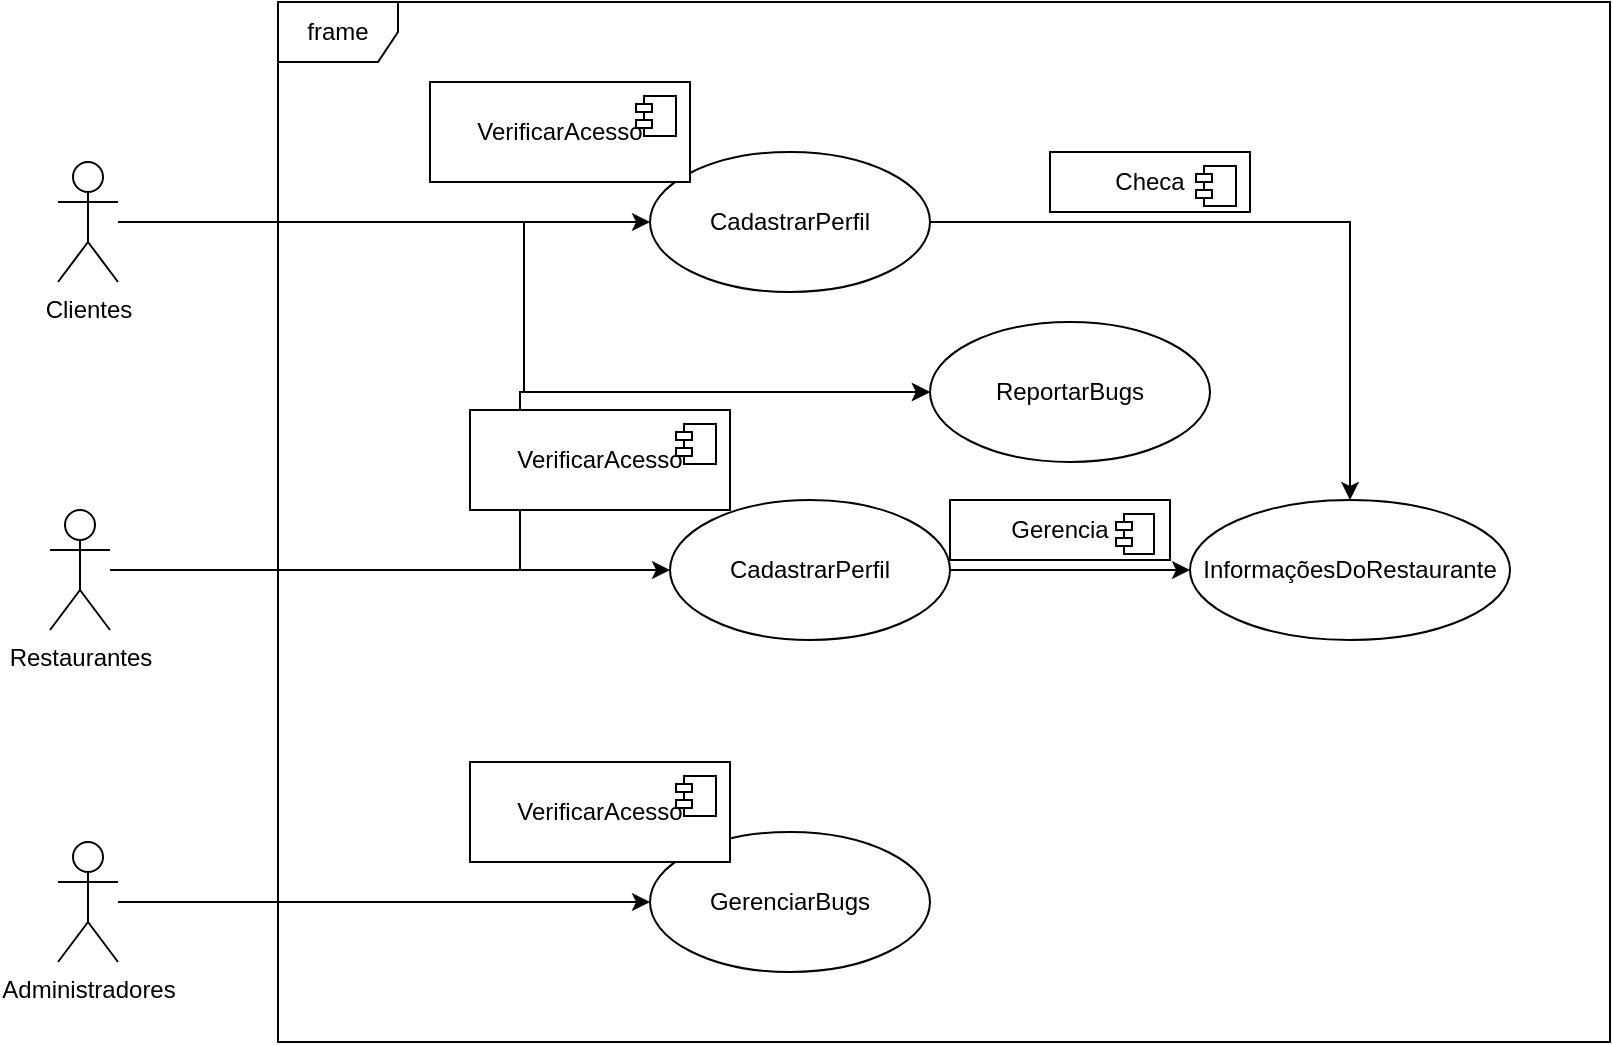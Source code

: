 <mxfile version="24.4.6" type="github">
  <diagram name="Página-1" id="vdEuQr3DSIT_Kp2mQ8kE">
    <mxGraphModel dx="1434" dy="772" grid="1" gridSize="10" guides="1" tooltips="1" connect="1" arrows="1" fold="1" page="1" pageScale="1" pageWidth="2200" pageHeight="2200" math="0" shadow="0">
      <root>
        <mxCell id="0" />
        <mxCell id="1" parent="0" />
        <mxCell id="NDXx4hp109tyU8wbpcws-448" style="edgeStyle=orthogonalEdgeStyle;rounded=0;orthogonalLoop=1;jettySize=auto;html=1;" edge="1" parent="1" source="NDXx4hp109tyU8wbpcws-1" target="NDXx4hp109tyU8wbpcws-429">
          <mxGeometry relative="1" as="geometry" />
        </mxCell>
        <mxCell id="NDXx4hp109tyU8wbpcws-453" style="edgeStyle=orthogonalEdgeStyle;rounded=0;orthogonalLoop=1;jettySize=auto;html=1;entryX=0;entryY=0.5;entryDx=0;entryDy=0;" edge="1" parent="1" source="NDXx4hp109tyU8wbpcws-1" target="NDXx4hp109tyU8wbpcws-433">
          <mxGeometry relative="1" as="geometry" />
        </mxCell>
        <mxCell id="NDXx4hp109tyU8wbpcws-1" value="&lt;font style=&quot;vertical-align: inherit;&quot;&gt;&lt;font style=&quot;vertical-align: inherit;&quot;&gt;Clientes&lt;/font&gt;&lt;/font&gt;" style="shape=umlActor;verticalLabelPosition=bottom;verticalAlign=top;html=1;outlineConnect=0;" vertex="1" parent="1">
          <mxGeometry x="614" y="680" width="30" height="60" as="geometry" />
        </mxCell>
        <mxCell id="NDXx4hp109tyU8wbpcws-447" style="edgeStyle=orthogonalEdgeStyle;rounded=0;orthogonalLoop=1;jettySize=auto;html=1;" edge="1" parent="1" source="NDXx4hp109tyU8wbpcws-2" target="NDXx4hp109tyU8wbpcws-430">
          <mxGeometry relative="1" as="geometry" />
        </mxCell>
        <mxCell id="NDXx4hp109tyU8wbpcws-452" style="edgeStyle=orthogonalEdgeStyle;rounded=0;orthogonalLoop=1;jettySize=auto;html=1;entryX=0;entryY=0.5;entryDx=0;entryDy=0;" edge="1" parent="1" source="NDXx4hp109tyU8wbpcws-2" target="NDXx4hp109tyU8wbpcws-433">
          <mxGeometry relative="1" as="geometry" />
        </mxCell>
        <mxCell id="NDXx4hp109tyU8wbpcws-2" value="&lt;font style=&quot;vertical-align: inherit;&quot;&gt;&lt;font style=&quot;vertical-align: inherit;&quot;&gt;Restaurantes&lt;/font&gt;&lt;/font&gt;" style="shape=umlActor;verticalLabelPosition=bottom;verticalAlign=top;html=1;outlineConnect=0;" vertex="1" parent="1">
          <mxGeometry x="610" y="854" width="30" height="60" as="geometry" />
        </mxCell>
        <mxCell id="NDXx4hp109tyU8wbpcws-449" style="edgeStyle=orthogonalEdgeStyle;rounded=0;orthogonalLoop=1;jettySize=auto;html=1;" edge="1" parent="1" source="NDXx4hp109tyU8wbpcws-3" target="NDXx4hp109tyU8wbpcws-431">
          <mxGeometry relative="1" as="geometry" />
        </mxCell>
        <mxCell id="NDXx4hp109tyU8wbpcws-3" value="&lt;font style=&quot;vertical-align: inherit;&quot;&gt;&lt;font style=&quot;vertical-align: inherit;&quot;&gt;Administradores&lt;/font&gt;&lt;/font&gt;" style="shape=umlActor;verticalLabelPosition=bottom;verticalAlign=top;html=1;outlineConnect=0;" vertex="1" parent="1">
          <mxGeometry x="614" y="1020" width="30" height="60" as="geometry" />
        </mxCell>
        <mxCell id="NDXx4hp109tyU8wbpcws-7" value="frame" style="shape=umlFrame;whiteSpace=wrap;html=1;pointerEvents=0;" vertex="1" parent="1">
          <mxGeometry x="724" y="600" width="666" height="520" as="geometry" />
        </mxCell>
        <mxCell id="NDXx4hp109tyU8wbpcws-446" style="edgeStyle=orthogonalEdgeStyle;rounded=0;orthogonalLoop=1;jettySize=auto;html=1;" edge="1" parent="1" source="NDXx4hp109tyU8wbpcws-429" target="NDXx4hp109tyU8wbpcws-435">
          <mxGeometry relative="1" as="geometry" />
        </mxCell>
        <mxCell id="NDXx4hp109tyU8wbpcws-429" value="CadastrarPerfil" style="ellipse;whiteSpace=wrap;html=1;" vertex="1" parent="1">
          <mxGeometry x="910" y="675" width="140" height="70" as="geometry" />
        </mxCell>
        <mxCell id="NDXx4hp109tyU8wbpcws-430" value="CadastrarPerfil" style="ellipse;whiteSpace=wrap;html=1;" vertex="1" parent="1">
          <mxGeometry x="920" y="849" width="140" height="70" as="geometry" />
        </mxCell>
        <mxCell id="NDXx4hp109tyU8wbpcws-431" value="GerenciarBugs" style="ellipse;whiteSpace=wrap;html=1;" vertex="1" parent="1">
          <mxGeometry x="910" y="1015" width="140" height="70" as="geometry" />
        </mxCell>
        <mxCell id="NDXx4hp109tyU8wbpcws-433" value="ReportarBugs" style="ellipse;whiteSpace=wrap;html=1;" vertex="1" parent="1">
          <mxGeometry x="1050" y="760" width="140" height="70" as="geometry" />
        </mxCell>
        <mxCell id="NDXx4hp109tyU8wbpcws-435" value="InformaçõesDoRestaurante" style="ellipse;whiteSpace=wrap;html=1;" vertex="1" parent="1">
          <mxGeometry x="1180" y="849" width="160" height="70" as="geometry" />
        </mxCell>
        <mxCell id="NDXx4hp109tyU8wbpcws-437" value="VerificarAcesso" style="html=1;dropTarget=0;whiteSpace=wrap;" vertex="1" parent="1">
          <mxGeometry x="820" y="980" width="130" height="50" as="geometry" />
        </mxCell>
        <mxCell id="NDXx4hp109tyU8wbpcws-438" value="" style="shape=module;jettyWidth=8;jettyHeight=4;" vertex="1" parent="NDXx4hp109tyU8wbpcws-437">
          <mxGeometry x="1" width="20" height="20" relative="1" as="geometry">
            <mxPoint x="-27" y="7" as="offset" />
          </mxGeometry>
        </mxCell>
        <mxCell id="NDXx4hp109tyU8wbpcws-439" value="VerificarAcesso" style="html=1;dropTarget=0;whiteSpace=wrap;" vertex="1" parent="1">
          <mxGeometry x="820" y="804" width="130" height="50" as="geometry" />
        </mxCell>
        <mxCell id="NDXx4hp109tyU8wbpcws-440" value="" style="shape=module;jettyWidth=8;jettyHeight=4;" vertex="1" parent="NDXx4hp109tyU8wbpcws-439">
          <mxGeometry x="1" width="20" height="20" relative="1" as="geometry">
            <mxPoint x="-27" y="7" as="offset" />
          </mxGeometry>
        </mxCell>
        <mxCell id="NDXx4hp109tyU8wbpcws-441" value="VerificarAcesso" style="html=1;dropTarget=0;whiteSpace=wrap;" vertex="1" parent="1">
          <mxGeometry x="800" y="640" width="130" height="50" as="geometry" />
        </mxCell>
        <mxCell id="NDXx4hp109tyU8wbpcws-442" value="" style="shape=module;jettyWidth=8;jettyHeight=4;" vertex="1" parent="NDXx4hp109tyU8wbpcws-441">
          <mxGeometry x="1" width="20" height="20" relative="1" as="geometry">
            <mxPoint x="-27" y="7" as="offset" />
          </mxGeometry>
        </mxCell>
        <mxCell id="NDXx4hp109tyU8wbpcws-443" value="Gerencia" style="html=1;dropTarget=0;whiteSpace=wrap;" vertex="1" parent="1">
          <mxGeometry x="1060" y="849" width="110" height="30" as="geometry" />
        </mxCell>
        <mxCell id="NDXx4hp109tyU8wbpcws-444" value="" style="shape=module;jettyWidth=8;jettyHeight=4;" vertex="1" parent="NDXx4hp109tyU8wbpcws-443">
          <mxGeometry x="1" width="19" height="20" relative="1" as="geometry">
            <mxPoint x="-27" y="7" as="offset" />
          </mxGeometry>
        </mxCell>
        <mxCell id="NDXx4hp109tyU8wbpcws-445" style="edgeStyle=orthogonalEdgeStyle;rounded=0;orthogonalLoop=1;jettySize=auto;html=1;" edge="1" parent="1" source="NDXx4hp109tyU8wbpcws-430" target="NDXx4hp109tyU8wbpcws-435">
          <mxGeometry relative="1" as="geometry">
            <mxPoint x="1160" y="890" as="targetPoint" />
          </mxGeometry>
        </mxCell>
        <mxCell id="NDXx4hp109tyU8wbpcws-450" value="Checa" style="html=1;dropTarget=0;whiteSpace=wrap;" vertex="1" parent="1">
          <mxGeometry x="1110" y="675" width="100" height="30" as="geometry" />
        </mxCell>
        <mxCell id="NDXx4hp109tyU8wbpcws-451" value="" style="shape=module;jettyWidth=8;jettyHeight=4;" vertex="1" parent="NDXx4hp109tyU8wbpcws-450">
          <mxGeometry x="1" width="20" height="20" relative="1" as="geometry">
            <mxPoint x="-27" y="7" as="offset" />
          </mxGeometry>
        </mxCell>
      </root>
    </mxGraphModel>
  </diagram>
</mxfile>
